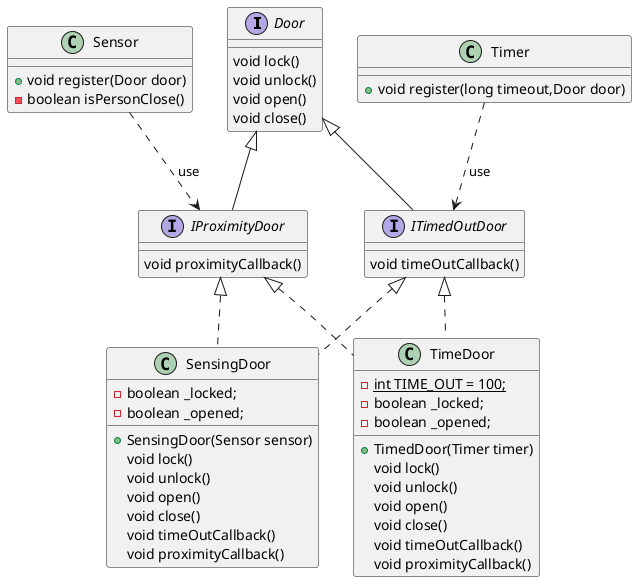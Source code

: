 @startuml

interface Door{
    void lock()
    void unlock()
    void open()
    void close()
}
interface IProximityDoor extends Door{
    void proximityCallback()
}
interface ITimedOutDoor extends Door{
    void timeOutCallback()
}
class SensingDoor implements IProximityDoor , ITimedOutDoor
{
    - boolean _locked;
    - boolean _opened;
    + SensingDoor(Sensor sensor)
    void lock()
    void unlock()
    void open()
    void close()
    void timeOutCallback()
    void proximityCallback()
}
class TimeDoor implements ITimedOutDoor , IProximityDoor{
    - {static} int TIME_OUT = 100;
    - boolean _locked;
    - boolean _opened;
    + TimedDoor(Timer timer)
    void lock()
    void unlock()
    void open()
    void close()
    void timeOutCallback()
    void proximityCallback()
}
class Sensor{
    + void register(Door door)
    - boolean isPersonClose()
}
class Timer{
    + void register(long timeout,Door door)
}
Timer ..> ITimedOutDoor : use
Sensor ..> IProximityDoor : use
@enduml